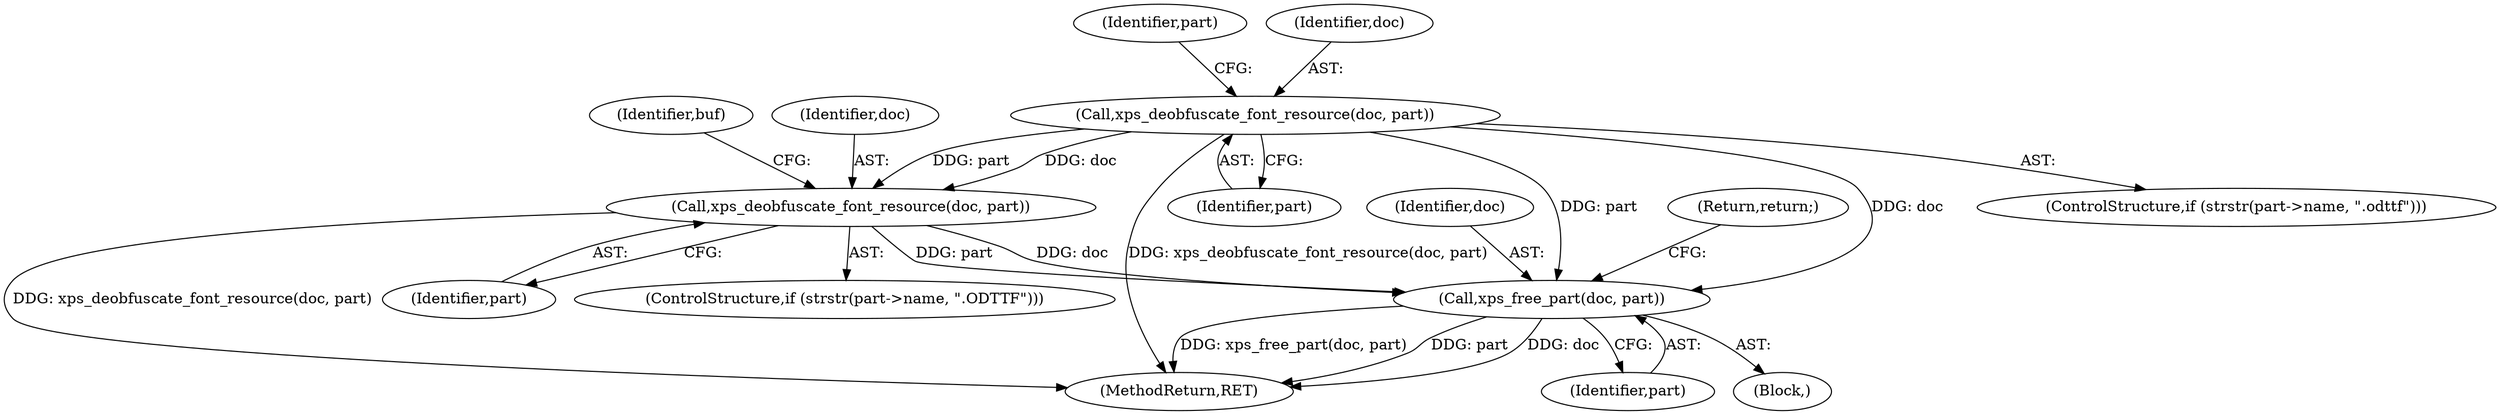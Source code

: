 digraph "0_ghostscript_60dabde18d7fe12b19da8b509bdfee9cc886aafc_1@API" {
"1000540" [label="(Call,xps_free_part(doc, part))"];
"1000487" [label="(Call,xps_deobfuscate_font_resource(doc, part))"];
"1000496" [label="(Call,xps_deobfuscate_font_resource(doc, part))"];
"1000498" [label="(Identifier,part)"];
"1000490" [label="(ControlStructure,if (strstr(part->name, \".ODTTF\")))"];
"1000497" [label="(Identifier,doc)"];
"1000540" [label="(Call,xps_free_part(doc, part))"];
"1000481" [label="(ControlStructure,if (strstr(part->name, \".odttf\")))"];
"1000543" [label="(Return,return;)"];
"1000541" [label="(Identifier,doc)"];
"1000528" [label="(Block,)"];
"1000780" [label="(MethodReturn,RET)"];
"1000487" [label="(Call,xps_deobfuscate_font_resource(doc, part))"];
"1000496" [label="(Call,xps_deobfuscate_font_resource(doc, part))"];
"1000489" [label="(Identifier,part)"];
"1000493" [label="(Identifier,part)"];
"1000542" [label="(Identifier,part)"];
"1000488" [label="(Identifier,doc)"];
"1000502" [label="(Identifier,buf)"];
"1000540" -> "1000528"  [label="AST: "];
"1000540" -> "1000542"  [label="CFG: "];
"1000541" -> "1000540"  [label="AST: "];
"1000542" -> "1000540"  [label="AST: "];
"1000543" -> "1000540"  [label="CFG: "];
"1000540" -> "1000780"  [label="DDG: xps_free_part(doc, part)"];
"1000540" -> "1000780"  [label="DDG: part"];
"1000540" -> "1000780"  [label="DDG: doc"];
"1000487" -> "1000540"  [label="DDG: doc"];
"1000487" -> "1000540"  [label="DDG: part"];
"1000496" -> "1000540"  [label="DDG: doc"];
"1000496" -> "1000540"  [label="DDG: part"];
"1000487" -> "1000481"  [label="AST: "];
"1000487" -> "1000489"  [label="CFG: "];
"1000488" -> "1000487"  [label="AST: "];
"1000489" -> "1000487"  [label="AST: "];
"1000493" -> "1000487"  [label="CFG: "];
"1000487" -> "1000780"  [label="DDG: xps_deobfuscate_font_resource(doc, part)"];
"1000487" -> "1000496"  [label="DDG: doc"];
"1000487" -> "1000496"  [label="DDG: part"];
"1000496" -> "1000490"  [label="AST: "];
"1000496" -> "1000498"  [label="CFG: "];
"1000497" -> "1000496"  [label="AST: "];
"1000498" -> "1000496"  [label="AST: "];
"1000502" -> "1000496"  [label="CFG: "];
"1000496" -> "1000780"  [label="DDG: xps_deobfuscate_font_resource(doc, part)"];
}
